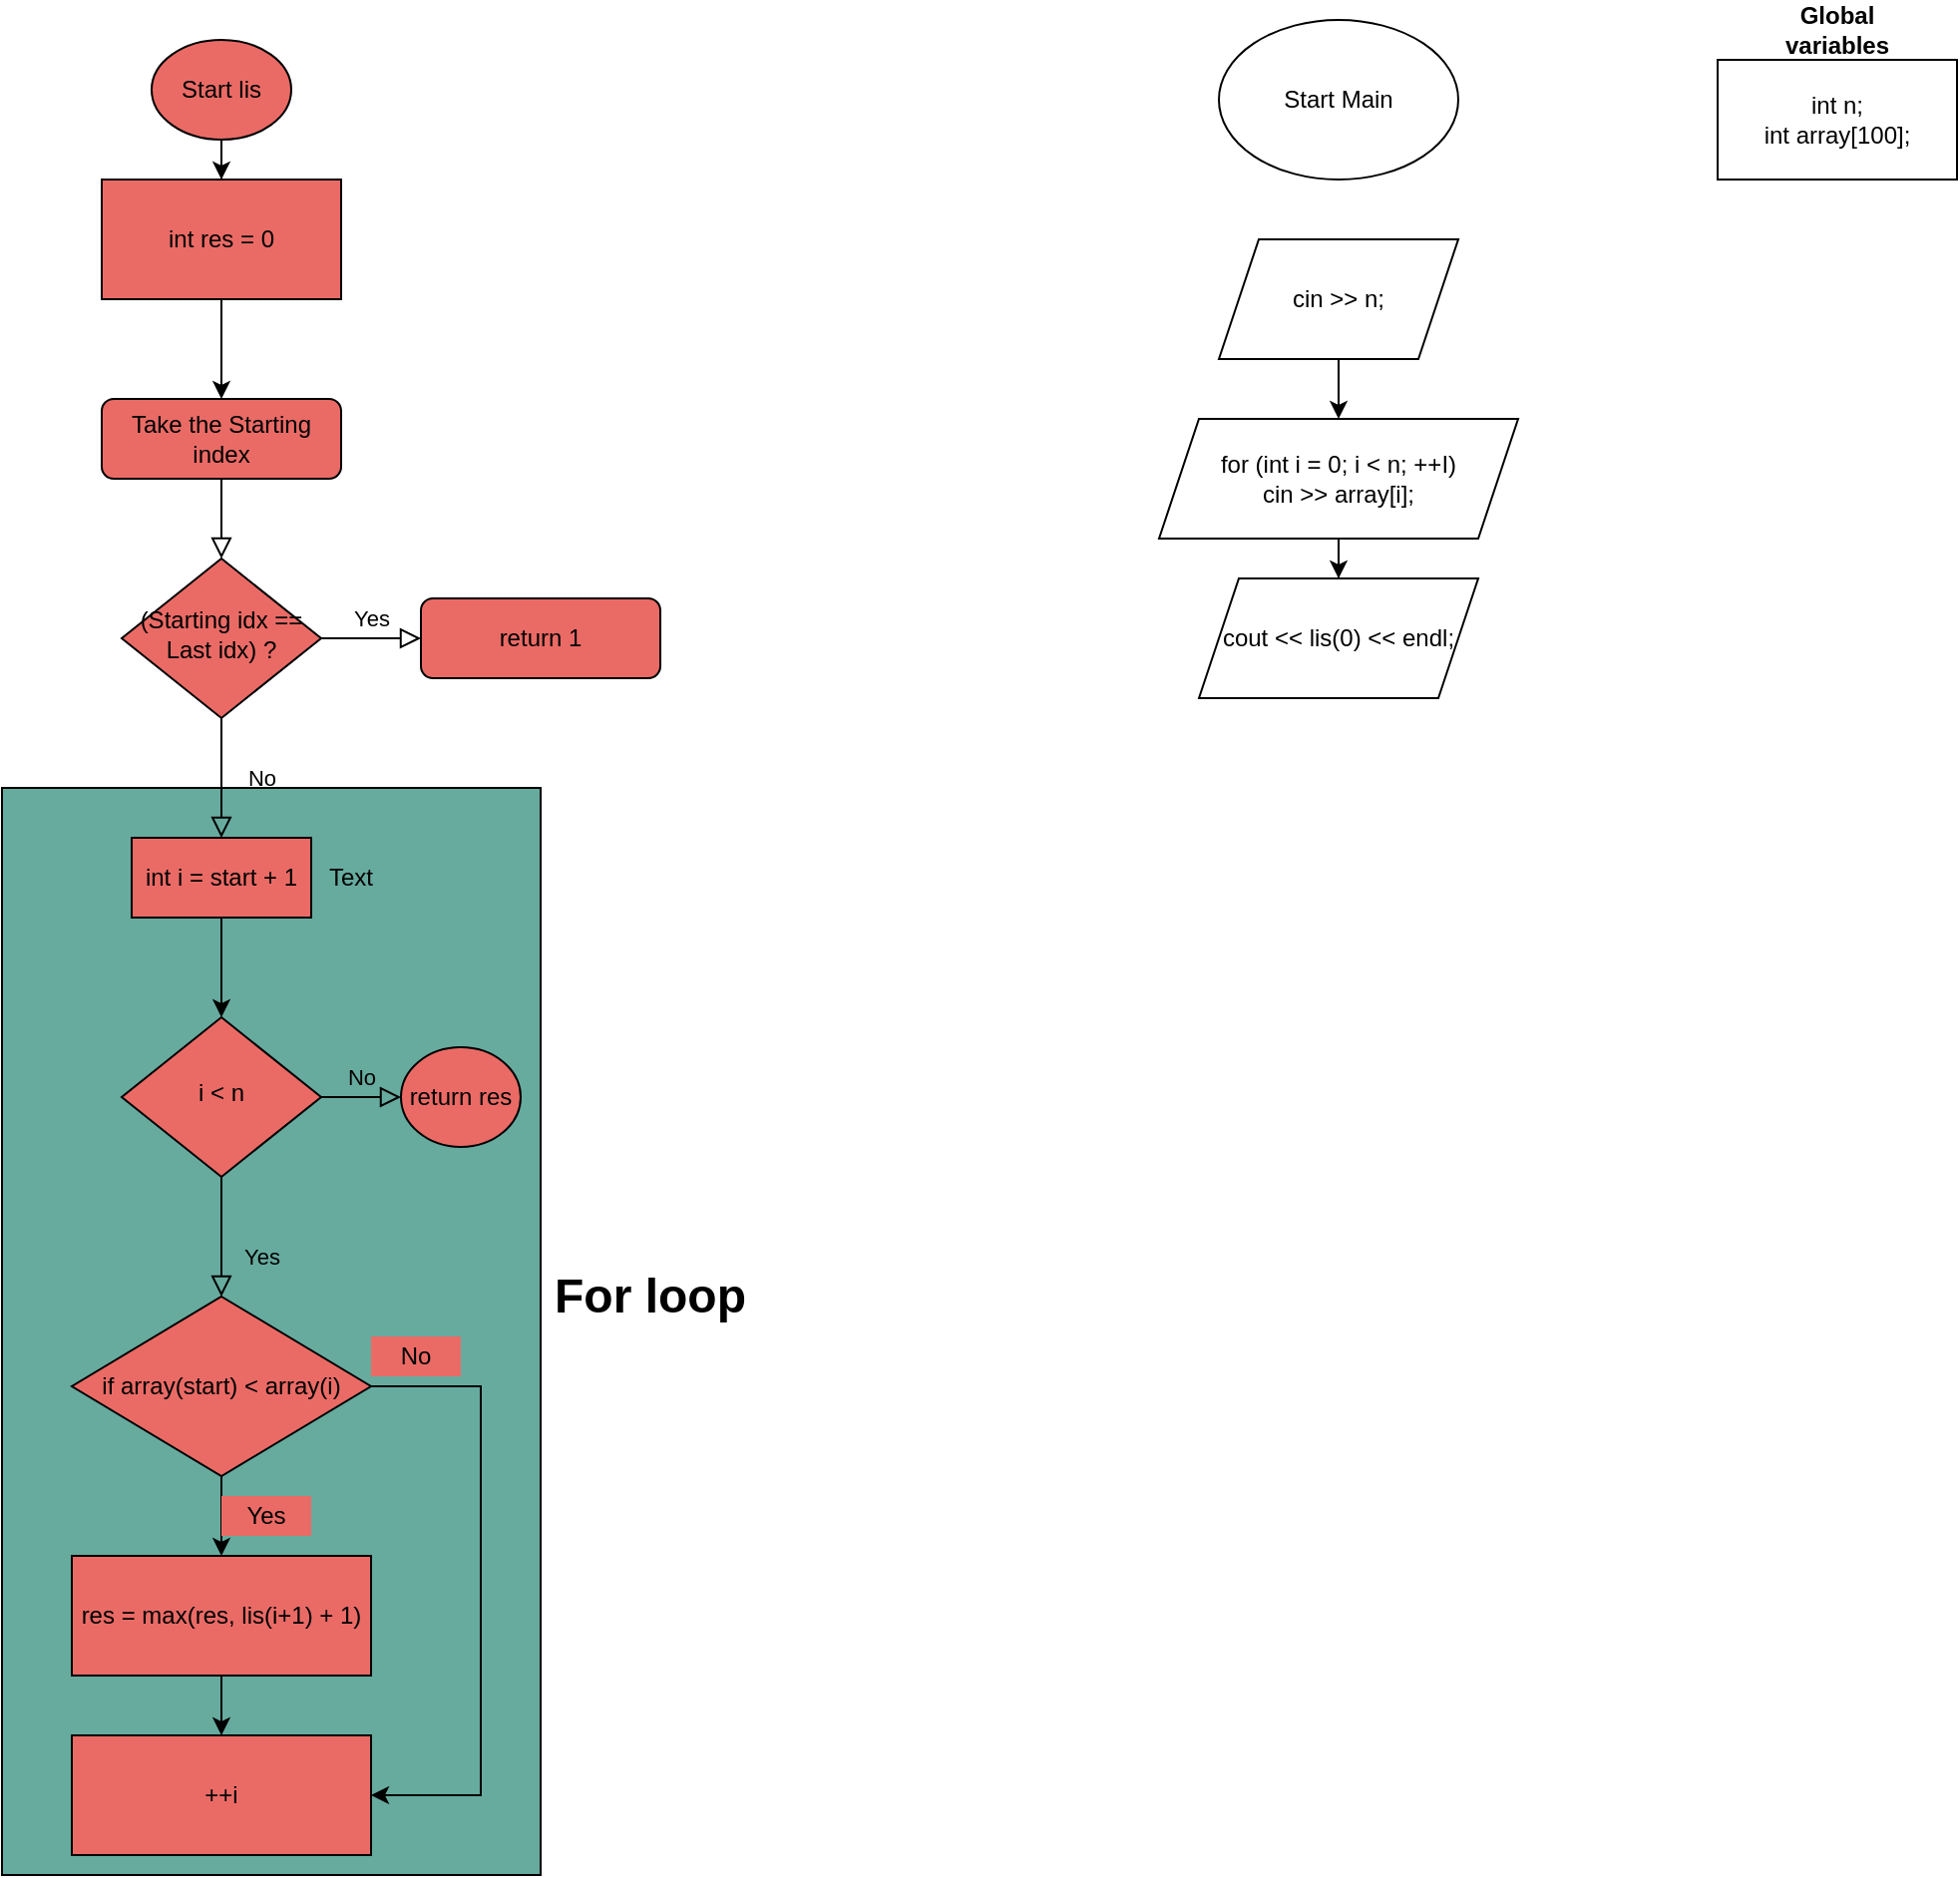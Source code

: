 <mxfile version="26.2.14">
  <diagram id="C5RBs43oDa-KdzZeNtuy" name="Page-1">
    <mxGraphModel dx="1753" dy="772" grid="1" gridSize="10" guides="1" tooltips="1" connect="1" arrows="1" fold="1" page="1" pageScale="1" pageWidth="827" pageHeight="1169" math="0" shadow="0">
      <root>
        <mxCell id="WIyWlLk6GJQsqaUBKTNV-0" />
        <mxCell id="WIyWlLk6GJQsqaUBKTNV-1" parent="WIyWlLk6GJQsqaUBKTNV-0" />
        <mxCell id="2n_HBgnJ70vnA6d6XeH6-35" value="" style="rounded=0;whiteSpace=wrap;html=1;fillColor=#67AB9F;" vertex="1" parent="WIyWlLk6GJQsqaUBKTNV-1">
          <mxGeometry x="280" y="405" width="270" height="545" as="geometry" />
        </mxCell>
        <mxCell id="WIyWlLk6GJQsqaUBKTNV-2" value="" style="rounded=0;html=1;jettySize=auto;orthogonalLoop=1;fontSize=11;endArrow=block;endFill=0;endSize=8;strokeWidth=1;shadow=0;labelBackgroundColor=none;edgeStyle=orthogonalEdgeStyle;fillColor=#EA6B66;" parent="WIyWlLk6GJQsqaUBKTNV-1" source="WIyWlLk6GJQsqaUBKTNV-3" target="WIyWlLk6GJQsqaUBKTNV-6" edge="1">
          <mxGeometry relative="1" as="geometry" />
        </mxCell>
        <mxCell id="WIyWlLk6GJQsqaUBKTNV-3" value="Take the Starting index" style="rounded=1;whiteSpace=wrap;html=1;fontSize=12;glass=0;strokeWidth=1;shadow=0;fillColor=#EA6B66;" parent="WIyWlLk6GJQsqaUBKTNV-1" vertex="1">
          <mxGeometry x="330" y="210" width="120" height="40" as="geometry" />
        </mxCell>
        <mxCell id="WIyWlLk6GJQsqaUBKTNV-4" value="No" style="rounded=0;html=1;jettySize=auto;orthogonalLoop=1;fontSize=11;endArrow=block;endFill=0;endSize=8;strokeWidth=1;shadow=0;labelBackgroundColor=none;edgeStyle=orthogonalEdgeStyle;fillColor=#EA6B66;" parent="WIyWlLk6GJQsqaUBKTNV-1" source="WIyWlLk6GJQsqaUBKTNV-6" edge="1">
          <mxGeometry y="20" relative="1" as="geometry">
            <mxPoint as="offset" />
            <mxPoint x="390" y="430" as="targetPoint" />
          </mxGeometry>
        </mxCell>
        <mxCell id="WIyWlLk6GJQsqaUBKTNV-5" value="Yes" style="edgeStyle=orthogonalEdgeStyle;rounded=0;html=1;jettySize=auto;orthogonalLoop=1;fontSize=11;endArrow=block;endFill=0;endSize=8;strokeWidth=1;shadow=0;labelBackgroundColor=none;fillColor=#EA6B66;" parent="WIyWlLk6GJQsqaUBKTNV-1" source="WIyWlLk6GJQsqaUBKTNV-6" target="WIyWlLk6GJQsqaUBKTNV-7" edge="1">
          <mxGeometry y="10" relative="1" as="geometry">
            <mxPoint as="offset" />
          </mxGeometry>
        </mxCell>
        <mxCell id="WIyWlLk6GJQsqaUBKTNV-6" value="(Starting idx == Last idx) ?" style="rhombus;whiteSpace=wrap;html=1;shadow=0;fontFamily=Helvetica;fontSize=12;align=center;strokeWidth=1;spacing=6;spacingTop=-4;fillColor=#EA6B66;" parent="WIyWlLk6GJQsqaUBKTNV-1" vertex="1">
          <mxGeometry x="340" y="290" width="100" height="80" as="geometry" />
        </mxCell>
        <mxCell id="WIyWlLk6GJQsqaUBKTNV-7" value="return 1" style="rounded=1;whiteSpace=wrap;html=1;fontSize=12;glass=0;strokeWidth=1;shadow=0;fillColor=#EA6B66;" parent="WIyWlLk6GJQsqaUBKTNV-1" vertex="1">
          <mxGeometry x="490" y="310" width="120" height="40" as="geometry" />
        </mxCell>
        <mxCell id="WIyWlLk6GJQsqaUBKTNV-8" value="Yes" style="rounded=0;html=1;jettySize=auto;orthogonalLoop=1;fontSize=11;endArrow=block;endFill=0;endSize=8;strokeWidth=1;shadow=0;labelBackgroundColor=none;edgeStyle=orthogonalEdgeStyle;fillColor=#EA6B66;" parent="WIyWlLk6GJQsqaUBKTNV-1" source="WIyWlLk6GJQsqaUBKTNV-10" edge="1">
          <mxGeometry x="0.333" y="20" relative="1" as="geometry">
            <mxPoint as="offset" />
            <mxPoint x="390" y="660" as="targetPoint" />
          </mxGeometry>
        </mxCell>
        <mxCell id="WIyWlLk6GJQsqaUBKTNV-9" value="No" style="edgeStyle=orthogonalEdgeStyle;rounded=0;html=1;jettySize=auto;orthogonalLoop=1;fontSize=11;endArrow=block;endFill=0;endSize=8;strokeWidth=1;shadow=0;labelBackgroundColor=none;fillColor=#EA6B66;" parent="WIyWlLk6GJQsqaUBKTNV-1" source="WIyWlLk6GJQsqaUBKTNV-10" target="2n_HBgnJ70vnA6d6XeH6-3" edge="1">
          <mxGeometry y="10" relative="1" as="geometry">
            <mxPoint as="offset" />
            <mxPoint x="490" y="560.0" as="targetPoint" />
          </mxGeometry>
        </mxCell>
        <mxCell id="WIyWlLk6GJQsqaUBKTNV-10" value="i &amp;lt; n" style="rhombus;whiteSpace=wrap;html=1;shadow=0;fontFamily=Helvetica;fontSize=12;align=center;strokeWidth=1;spacing=6;spacingTop=-4;fillColor=#EA6B66;" parent="WIyWlLk6GJQsqaUBKTNV-1" vertex="1">
          <mxGeometry x="340" y="520" width="100" height="80" as="geometry" />
        </mxCell>
        <mxCell id="2n_HBgnJ70vnA6d6XeH6-2" value="" style="edgeStyle=orthogonalEdgeStyle;rounded=0;orthogonalLoop=1;jettySize=auto;html=1;fillColor=#EA6B66;" edge="1" parent="WIyWlLk6GJQsqaUBKTNV-1" source="2n_HBgnJ70vnA6d6XeH6-1" target="WIyWlLk6GJQsqaUBKTNV-10">
          <mxGeometry relative="1" as="geometry" />
        </mxCell>
        <mxCell id="2n_HBgnJ70vnA6d6XeH6-1" value="int i = start + 1" style="rounded=0;whiteSpace=wrap;html=1;fillColor=#EA6B66;" vertex="1" parent="WIyWlLk6GJQsqaUBKTNV-1">
          <mxGeometry x="345" y="430" width="90" height="40" as="geometry" />
        </mxCell>
        <mxCell id="2n_HBgnJ70vnA6d6XeH6-3" value="return res" style="ellipse;whiteSpace=wrap;html=1;fillColor=#EA6B66;" vertex="1" parent="WIyWlLk6GJQsqaUBKTNV-1">
          <mxGeometry x="480" y="535" width="60" height="50" as="geometry" />
        </mxCell>
        <mxCell id="2n_HBgnJ70vnA6d6XeH6-8" value="" style="edgeStyle=orthogonalEdgeStyle;rounded=0;orthogonalLoop=1;jettySize=auto;html=1;fillColor=#EA6B66;" edge="1" parent="WIyWlLk6GJQsqaUBKTNV-1" source="2n_HBgnJ70vnA6d6XeH6-4" target="2n_HBgnJ70vnA6d6XeH6-7">
          <mxGeometry relative="1" as="geometry" />
        </mxCell>
        <mxCell id="2n_HBgnJ70vnA6d6XeH6-4" value="Start lis" style="ellipse;whiteSpace=wrap;html=1;fillColor=#EA6B66;" vertex="1" parent="WIyWlLk6GJQsqaUBKTNV-1">
          <mxGeometry x="355" y="30" width="70" height="50" as="geometry" />
        </mxCell>
        <mxCell id="2n_HBgnJ70vnA6d6XeH6-9" value="" style="edgeStyle=orthogonalEdgeStyle;rounded=0;orthogonalLoop=1;jettySize=auto;html=1;fillColor=#EA6B66;" edge="1" parent="WIyWlLk6GJQsqaUBKTNV-1" source="2n_HBgnJ70vnA6d6XeH6-7" target="WIyWlLk6GJQsqaUBKTNV-3">
          <mxGeometry relative="1" as="geometry" />
        </mxCell>
        <mxCell id="2n_HBgnJ70vnA6d6XeH6-7" value="int res = 0" style="whiteSpace=wrap;html=1;fillColor=#EA6B66;" vertex="1" parent="WIyWlLk6GJQsqaUBKTNV-1">
          <mxGeometry x="330" y="100" width="120" height="60" as="geometry" />
        </mxCell>
        <mxCell id="2n_HBgnJ70vnA6d6XeH6-12" value="" style="edgeStyle=orthogonalEdgeStyle;rounded=0;orthogonalLoop=1;jettySize=auto;html=1;fillColor=#EA6B66;" edge="1" parent="WIyWlLk6GJQsqaUBKTNV-1" source="2n_HBgnJ70vnA6d6XeH6-10" target="2n_HBgnJ70vnA6d6XeH6-11">
          <mxGeometry relative="1" as="geometry" />
        </mxCell>
        <mxCell id="2n_HBgnJ70vnA6d6XeH6-16" style="edgeStyle=orthogonalEdgeStyle;rounded=0;orthogonalLoop=1;jettySize=auto;html=1;exitX=1;exitY=0.5;exitDx=0;exitDy=0;entryX=1;entryY=0.5;entryDx=0;entryDy=0;fillColor=#EA6B66;" edge="1" parent="WIyWlLk6GJQsqaUBKTNV-1" source="2n_HBgnJ70vnA6d6XeH6-10" target="2n_HBgnJ70vnA6d6XeH6-14">
          <mxGeometry relative="1" as="geometry">
            <mxPoint x="560" y="920" as="targetPoint" />
            <Array as="points">
              <mxPoint x="520" y="705" />
              <mxPoint x="520" y="910" />
            </Array>
          </mxGeometry>
        </mxCell>
        <mxCell id="2n_HBgnJ70vnA6d6XeH6-10" value="&lt;div&gt;&lt;div&gt;&lt;br&gt;&lt;/div&gt;&lt;div&gt;if array(start) &amp;lt; array(i)&lt;/div&gt;&lt;/div&gt;&lt;div&gt;&lt;br&gt;&lt;/div&gt;" style="rhombus;whiteSpace=wrap;html=1;fillColor=#EA6B66;" vertex="1" parent="WIyWlLk6GJQsqaUBKTNV-1">
          <mxGeometry x="315" y="660" width="150" height="90" as="geometry" />
        </mxCell>
        <mxCell id="2n_HBgnJ70vnA6d6XeH6-15" value="" style="edgeStyle=orthogonalEdgeStyle;rounded=0;orthogonalLoop=1;jettySize=auto;html=1;fillColor=#EA6B66;" edge="1" parent="WIyWlLk6GJQsqaUBKTNV-1" source="2n_HBgnJ70vnA6d6XeH6-11" target="2n_HBgnJ70vnA6d6XeH6-14">
          <mxGeometry relative="1" as="geometry" />
        </mxCell>
        <mxCell id="2n_HBgnJ70vnA6d6XeH6-11" value="res = max(res, lis(i+1) + 1)" style="whiteSpace=wrap;html=1;fillColor=#EA6B66;" vertex="1" parent="WIyWlLk6GJQsqaUBKTNV-1">
          <mxGeometry x="315" y="790" width="150" height="60" as="geometry" />
        </mxCell>
        <mxCell id="2n_HBgnJ70vnA6d6XeH6-13" value="Yes" style="text;html=1;align=center;verticalAlign=middle;whiteSpace=wrap;rounded=0;fillColor=#EA6B66;" vertex="1" parent="WIyWlLk6GJQsqaUBKTNV-1">
          <mxGeometry x="390" y="760" width="45" height="20" as="geometry" />
        </mxCell>
        <mxCell id="2n_HBgnJ70vnA6d6XeH6-14" value="++i" style="whiteSpace=wrap;html=1;fillColor=#EA6B66;" vertex="1" parent="WIyWlLk6GJQsqaUBKTNV-1">
          <mxGeometry x="315" y="880" width="150" height="60" as="geometry" />
        </mxCell>
        <mxCell id="2n_HBgnJ70vnA6d6XeH6-17" value="No" style="text;html=1;align=center;verticalAlign=middle;whiteSpace=wrap;rounded=0;fillColor=#EA6B66;" vertex="1" parent="WIyWlLk6GJQsqaUBKTNV-1">
          <mxGeometry x="465" y="680" width="45" height="20" as="geometry" />
        </mxCell>
        <mxCell id="2n_HBgnJ70vnA6d6XeH6-19" value="Start Main" style="ellipse;whiteSpace=wrap;html=1;" vertex="1" parent="WIyWlLk6GJQsqaUBKTNV-1">
          <mxGeometry x="890" y="20" width="120" height="80" as="geometry" />
        </mxCell>
        <mxCell id="2n_HBgnJ70vnA6d6XeH6-20" value="int n;&lt;div&gt;int array[100];&lt;/div&gt;" style="whiteSpace=wrap;html=1;" vertex="1" parent="WIyWlLk6GJQsqaUBKTNV-1">
          <mxGeometry x="1140" y="40" width="120" height="60" as="geometry" />
        </mxCell>
        <mxCell id="2n_HBgnJ70vnA6d6XeH6-30" value="" style="edgeStyle=orthogonalEdgeStyle;rounded=0;orthogonalLoop=1;jettySize=auto;html=1;" edge="1" parent="WIyWlLk6GJQsqaUBKTNV-1" source="2n_HBgnJ70vnA6d6XeH6-22" target="2n_HBgnJ70vnA6d6XeH6-29">
          <mxGeometry relative="1" as="geometry" />
        </mxCell>
        <mxCell id="2n_HBgnJ70vnA6d6XeH6-22" value="cin &amp;gt;&amp;gt; n;" style="shape=parallelogram;perimeter=parallelogramPerimeter;whiteSpace=wrap;html=1;fixedSize=1;" vertex="1" parent="WIyWlLk6GJQsqaUBKTNV-1">
          <mxGeometry x="890" y="130" width="120" height="60" as="geometry" />
        </mxCell>
        <mxCell id="2n_HBgnJ70vnA6d6XeH6-24" value="cout &amp;lt;&amp;lt; lis(0) &amp;lt;&amp;lt; endl;" style="shape=parallelogram;perimeter=parallelogramPerimeter;whiteSpace=wrap;html=1;fixedSize=1;" vertex="1" parent="WIyWlLk6GJQsqaUBKTNV-1">
          <mxGeometry x="880" y="300" width="140" height="60" as="geometry" />
        </mxCell>
        <mxCell id="2n_HBgnJ70vnA6d6XeH6-28" value="&lt;b&gt;Global variables&lt;/b&gt;" style="text;html=1;align=center;verticalAlign=middle;whiteSpace=wrap;rounded=0;" vertex="1" parent="WIyWlLk6GJQsqaUBKTNV-1">
          <mxGeometry x="1170" y="10" width="60" height="30" as="geometry" />
        </mxCell>
        <mxCell id="2n_HBgnJ70vnA6d6XeH6-31" value="" style="edgeStyle=orthogonalEdgeStyle;rounded=0;orthogonalLoop=1;jettySize=auto;html=1;" edge="1" parent="WIyWlLk6GJQsqaUBKTNV-1" source="2n_HBgnJ70vnA6d6XeH6-29" target="2n_HBgnJ70vnA6d6XeH6-24">
          <mxGeometry relative="1" as="geometry" />
        </mxCell>
        <mxCell id="2n_HBgnJ70vnA6d6XeH6-29" value="for (int i = 0; i &amp;lt; n; ++I)&lt;div&gt;cin &amp;gt;&amp;gt; array[i];&lt;/div&gt;" style="shape=parallelogram;perimeter=parallelogramPerimeter;whiteSpace=wrap;html=1;fixedSize=1;" vertex="1" parent="WIyWlLk6GJQsqaUBKTNV-1">
          <mxGeometry x="860" y="220" width="180" height="60" as="geometry" />
        </mxCell>
        <mxCell id="2n_HBgnJ70vnA6d6XeH6-32" value="Text" style="text;html=1;align=center;verticalAlign=middle;whiteSpace=wrap;rounded=0;" vertex="1" parent="WIyWlLk6GJQsqaUBKTNV-1">
          <mxGeometry x="425" y="435" width="60" height="30" as="geometry" />
        </mxCell>
        <mxCell id="2n_HBgnJ70vnA6d6XeH6-36" value="&lt;font style=&quot;font-size: 24px;&quot;&gt;&lt;b&gt;For loop&lt;/b&gt;&lt;/font&gt;" style="text;html=1;align=center;verticalAlign=middle;whiteSpace=wrap;rounded=0;" vertex="1" parent="WIyWlLk6GJQsqaUBKTNV-1">
          <mxGeometry x="530" y="600" width="150" height="120" as="geometry" />
        </mxCell>
      </root>
    </mxGraphModel>
  </diagram>
</mxfile>
